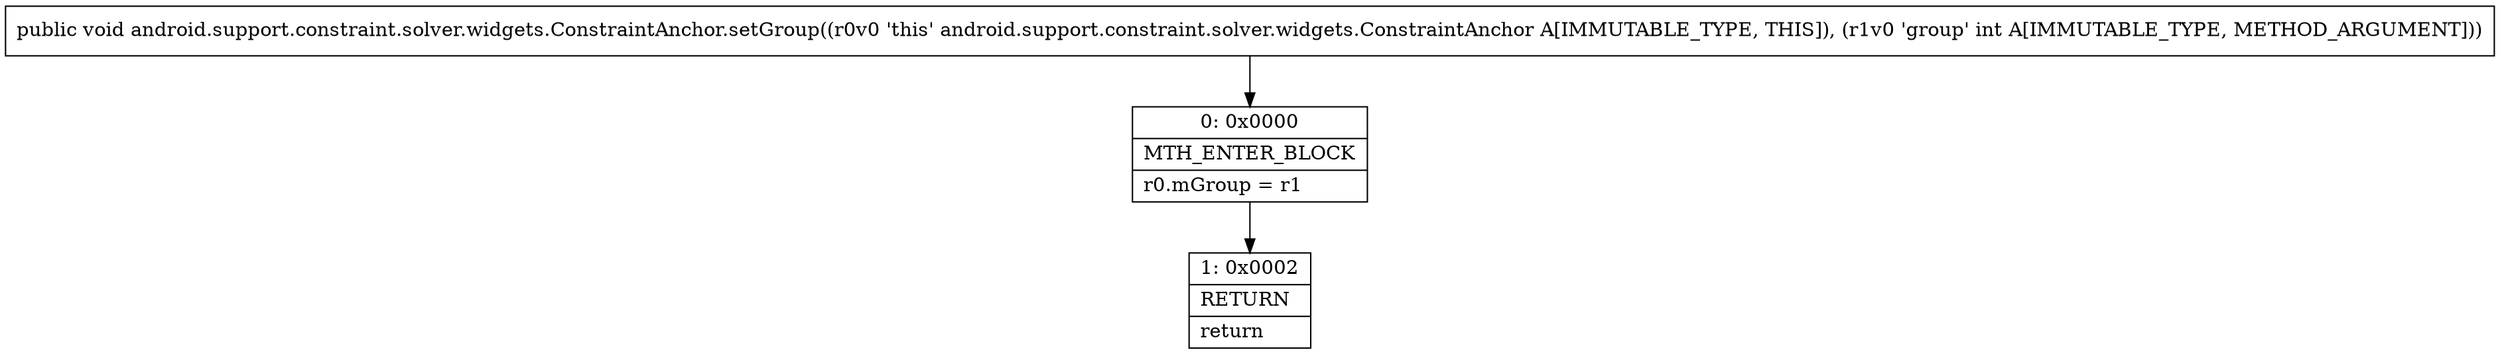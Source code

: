 digraph "CFG forandroid.support.constraint.solver.widgets.ConstraintAnchor.setGroup(I)V" {
Node_0 [shape=record,label="{0\:\ 0x0000|MTH_ENTER_BLOCK\l|r0.mGroup = r1\l}"];
Node_1 [shape=record,label="{1\:\ 0x0002|RETURN\l|return\l}"];
MethodNode[shape=record,label="{public void android.support.constraint.solver.widgets.ConstraintAnchor.setGroup((r0v0 'this' android.support.constraint.solver.widgets.ConstraintAnchor A[IMMUTABLE_TYPE, THIS]), (r1v0 'group' int A[IMMUTABLE_TYPE, METHOD_ARGUMENT])) }"];
MethodNode -> Node_0;
Node_0 -> Node_1;
}


